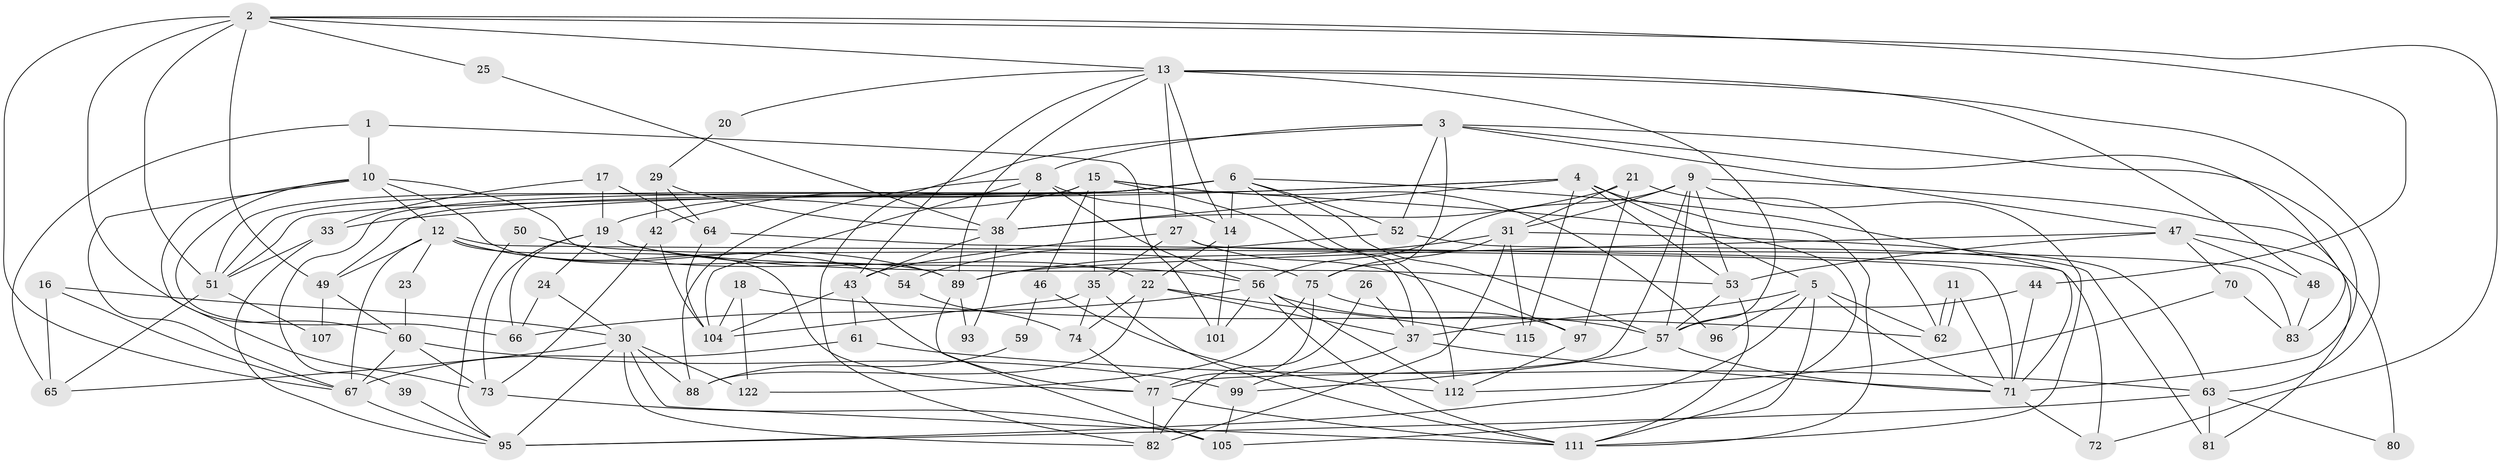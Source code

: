// original degree distribution, {3: 0.32, 5: 0.192, 6: 0.088, 4: 0.208, 2: 0.128, 7: 0.056, 9: 0.008}
// Generated by graph-tools (version 1.1) at 2025/11/02/27/25 16:11:16]
// undirected, 83 vertices, 201 edges
graph export_dot {
graph [start="1"]
  node [color=gray90,style=filled];
  1;
  2 [super="+41"];
  3 [super="+32"];
  4 [super="+7"];
  5 [super="+55"];
  6 [super="+110"];
  8 [super="+94"];
  9 [super="+40"];
  10 [super="+119"];
  11;
  12 [super="+78"];
  13 [super="+28"];
  14 [super="+123"];
  15 [super="+34"];
  16 [super="+36"];
  17;
  18;
  19 [super="+98"];
  20;
  21 [super="+125"];
  22 [super="+68"];
  23;
  24;
  25;
  26;
  27 [super="+108"];
  29;
  30 [super="+121"];
  31 [super="+45"];
  33;
  35 [super="+87"];
  37 [super="+58"];
  38 [super="+86"];
  39;
  42;
  43;
  44;
  46;
  47 [super="+84"];
  48;
  49 [super="+100"];
  50;
  51 [super="+69"];
  52;
  53 [super="+102"];
  54;
  56 [super="+113"];
  57 [super="+92"];
  59;
  60 [super="+79"];
  61;
  62;
  63 [super="+85"];
  64 [super="+106"];
  65;
  66;
  67;
  70;
  71 [super="+109"];
  72;
  73;
  74;
  75 [super="+76"];
  77 [super="+118"];
  80;
  81;
  82 [super="+91"];
  83 [super="+120"];
  88 [super="+90"];
  89 [super="+117"];
  93;
  95 [super="+103"];
  96;
  97;
  99 [super="+116"];
  101;
  104 [super="+124"];
  105;
  107;
  111 [super="+114"];
  112;
  115;
  122;
  1 -- 65;
  1 -- 101;
  1 -- 10;
  2 -- 44;
  2 -- 49;
  2 -- 60;
  2 -- 13;
  2 -- 67;
  2 -- 51;
  2 -- 72;
  2 -- 25;
  3 -- 47;
  3 -- 75;
  3 -- 83;
  3 -- 8 [weight=2];
  3 -- 82;
  3 -- 52;
  3 -- 71;
  4 -- 33;
  4 -- 51;
  4 -- 115;
  4 -- 5;
  4 -- 111;
  4 -- 38;
  4 -- 53;
  5 -- 62;
  5 -- 96;
  5 -- 105;
  5 -- 71;
  5 -- 37 [weight=2];
  5 -- 95;
  6 -- 71;
  6 -- 14 [weight=2];
  6 -- 39;
  6 -- 42;
  6 -- 112;
  6 -- 51;
  6 -- 52;
  6 -- 57;
  6 -- 49;
  8 -- 56;
  8 -- 38;
  8 -- 14;
  8 -- 88;
  8 -- 104;
  9 -- 111;
  9 -- 81;
  9 -- 31;
  9 -- 56;
  9 -- 53;
  9 -- 57;
  9 -- 77;
  10 -- 22;
  10 -- 66;
  10 -- 67;
  10 -- 73;
  10 -- 12;
  10 -- 89;
  11 -- 71;
  11 -- 62;
  11 -- 62;
  12 -- 23;
  12 -- 49;
  12 -- 89;
  12 -- 71;
  12 -- 67;
  12 -- 54;
  12 -- 77;
  13 -- 27;
  13 -- 48;
  13 -- 20;
  13 -- 89;
  13 -- 43;
  13 -- 63;
  13 -- 14;
  13 -- 57;
  14 -- 101;
  14 -- 22;
  15 -- 19;
  15 -- 46;
  15 -- 96;
  15 -- 51;
  15 -- 35;
  15 -- 111;
  15 -- 37;
  16 -- 30;
  16 -- 65;
  16 -- 67;
  17 -- 64;
  17 -- 33;
  17 -- 19;
  18 -- 122;
  18 -- 62;
  18 -- 104;
  19 -- 73;
  19 -- 56;
  19 -- 24;
  19 -- 53;
  19 -- 66 [weight=2];
  20 -- 29;
  21 -- 38;
  21 -- 97;
  21 -- 62;
  21 -- 31;
  22 -- 115;
  22 -- 74;
  22 -- 37;
  22 -- 88;
  23 -- 60;
  24 -- 66;
  24 -- 30;
  25 -- 38;
  26 -- 37;
  26 -- 82;
  27 -- 97;
  27 -- 83;
  27 -- 35;
  27 -- 43;
  29 -- 42;
  29 -- 38;
  29 -- 64;
  30 -- 82;
  30 -- 88;
  30 -- 95 [weight=2];
  30 -- 65;
  30 -- 122;
  30 -- 111;
  31 -- 89;
  31 -- 115;
  31 -- 82;
  31 -- 75 [weight=2];
  31 -- 63;
  33 -- 51;
  33 -- 95;
  35 -- 74;
  35 -- 111;
  35 -- 104;
  37 -- 99;
  37 -- 71;
  38 -- 93;
  38 -- 43;
  39 -- 95;
  42 -- 73;
  42 -- 104;
  43 -- 61;
  43 -- 104;
  43 -- 77;
  44 -- 71;
  44 -- 57;
  46 -- 112;
  46 -- 59;
  47 -- 48;
  47 -- 80;
  47 -- 53;
  47 -- 70;
  47 -- 89;
  48 -- 83;
  49 -- 107;
  49 -- 60;
  50 -- 95;
  50 -- 75;
  51 -- 65;
  51 -- 107;
  52 -- 54;
  52 -- 81;
  53 -- 111;
  53 -- 57;
  54 -- 74;
  56 -- 66;
  56 -- 112;
  56 -- 101;
  56 -- 111;
  56 -- 57;
  57 -- 71;
  57 -- 99;
  59 -- 88;
  60 -- 67;
  60 -- 99;
  60 -- 73;
  61 -- 67;
  61 -- 63;
  63 -- 81;
  63 -- 95;
  63 -- 80;
  64 -- 104;
  64 -- 72;
  67 -- 95;
  70 -- 112;
  70 -- 83;
  71 -- 72;
  73 -- 105;
  74 -- 77;
  75 -- 97;
  75 -- 122;
  75 -- 77;
  77 -- 82;
  77 -- 111;
  89 -- 105;
  89 -- 93;
  97 -- 112;
  99 -- 105;
}
